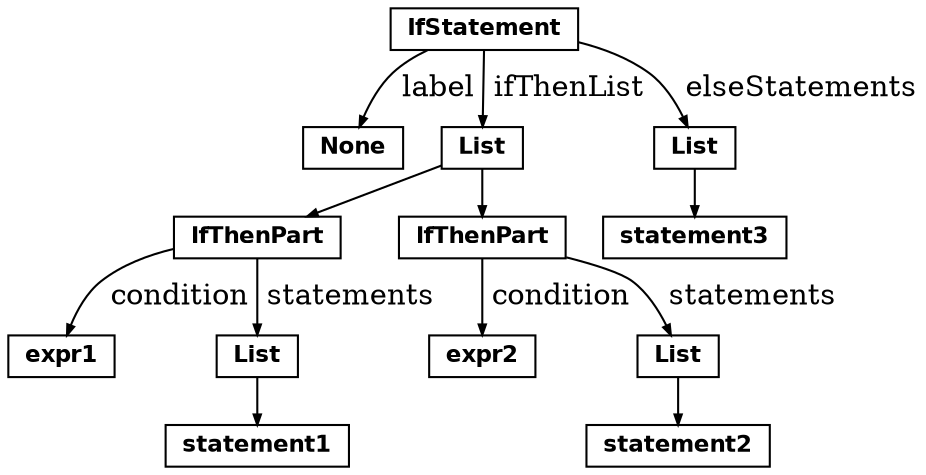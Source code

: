 digraph {
	graph [ dpi = 300 ];
	ordering=out;
	ranksep=.3;
	node [shape=box, fixedsize=false, fontsize=11, fontname="Helvetica-bold", width=.25, height=.25];
	edge [arrowsize=.5, color="black"]

	IfStatement;
	None;
	ifList [label="List"];
	elseList [label="List"];
	IfThenpart1 [label="IfThenPart"];
	IfThenpart2 [label="IfThenPart"];
	List1 [label="List"];
	List2 [label="List"];
	expr1;
	expr2;
	statement1;
	statement2;
	statement3;

	IfStatement-> None [label=" label"]
	IfStatement-> ifList [label=" ifThenList"]
	IfStatement-> elseList [label=" elseStatements"]
	ifList -> IfThenpart1
	ifList -> IfThenpart2

	IfThenpart1 -> expr1 [label=" condition"]
	IfThenpart1 -> List1 [label=" statements"]
	List1 -> statement1

	IfThenpart2 -> expr2 [label=" condition"]
	IfThenpart2 -> List2 [label=" statements"]
	List2 -> statement2

	elseList -> statement3
}